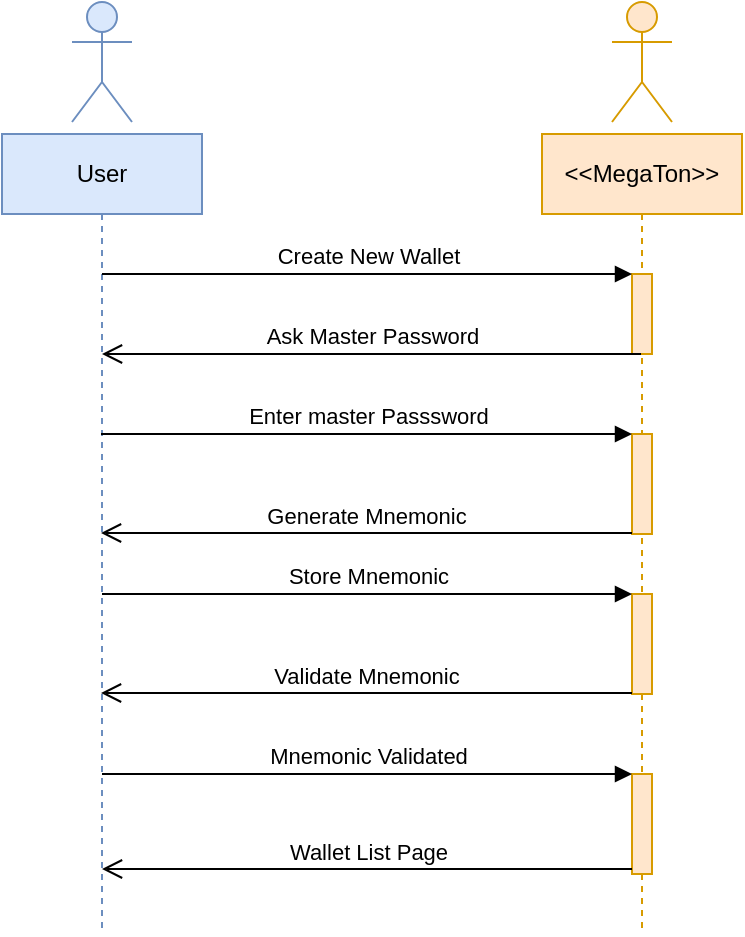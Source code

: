 <mxfile version="14.6.5" type="device"><diagram id="ZvAxGqI8msHbBobTTG38" name="Page-1"><mxGraphModel dx="1038" dy="491" grid="1" gridSize="10" guides="1" tooltips="1" connect="1" arrows="1" fold="1" page="1" pageScale="1" pageWidth="850" pageHeight="1100" math="0" shadow="0"><root><mxCell id="0"/><mxCell id="1" parent="0"/><mxCell id="CHY27TlNVD-8zaJiIHFd-1" value="&amp;lt;&amp;lt;MegaTon&amp;gt;&amp;gt;" style="shape=umlLifeline;perimeter=lifelinePerimeter;whiteSpace=wrap;html=1;container=1;collapsible=0;recursiveResize=0;outlineConnect=0;fillColor=#ffe6cc;strokeColor=#d79b00;" vertex="1" parent="1"><mxGeometry x="310" y="70" width="100" height="400" as="geometry"/></mxCell><mxCell id="CHY27TlNVD-8zaJiIHFd-6" value="" style="html=1;points=[];perimeter=orthogonalPerimeter;fillColor=#ffe6cc;strokeColor=#d79b00;" vertex="1" parent="CHY27TlNVD-8zaJiIHFd-1"><mxGeometry x="45" y="70" width="10" height="40" as="geometry"/></mxCell><mxCell id="CHY27TlNVD-8zaJiIHFd-10" value="" style="html=1;points=[];perimeter=orthogonalPerimeter;fillColor=#ffe6cc;strokeColor=#d79b00;" vertex="1" parent="CHY27TlNVD-8zaJiIHFd-1"><mxGeometry x="45" y="150" width="10" height="50" as="geometry"/></mxCell><mxCell id="CHY27TlNVD-8zaJiIHFd-13" value="" style="html=1;points=[];perimeter=orthogonalPerimeter;fillColor=#ffe6cc;strokeColor=#d79b00;" vertex="1" parent="CHY27TlNVD-8zaJiIHFd-1"><mxGeometry x="45" y="230" width="10" height="50" as="geometry"/></mxCell><mxCell id="CHY27TlNVD-8zaJiIHFd-17" value="" style="html=1;points=[];perimeter=orthogonalPerimeter;fillColor=#ffe6cc;strokeColor=#d79b00;" vertex="1" parent="CHY27TlNVD-8zaJiIHFd-1"><mxGeometry x="45" y="320" width="10" height="50" as="geometry"/></mxCell><mxCell id="CHY27TlNVD-8zaJiIHFd-2" value="User" style="shape=umlLifeline;perimeter=lifelinePerimeter;whiteSpace=wrap;html=1;container=1;collapsible=0;recursiveResize=0;outlineConnect=0;fillColor=#dae8fc;strokeColor=#6c8ebf;" vertex="1" parent="1"><mxGeometry x="40" y="70" width="100" height="400" as="geometry"/></mxCell><mxCell id="CHY27TlNVD-8zaJiIHFd-3" value="" style="shape=umlActor;verticalLabelPosition=bottom;verticalAlign=top;html=1;fillColor=#ffe6cc;strokeColor=#d79b00;" vertex="1" parent="1"><mxGeometry x="345" y="4" width="30" height="60" as="geometry"/></mxCell><mxCell id="CHY27TlNVD-8zaJiIHFd-4" value="" style="shape=umlActor;verticalLabelPosition=bottom;verticalAlign=top;html=1;fillColor=#dae8fc;strokeColor=#6c8ebf;" vertex="1" parent="1"><mxGeometry x="75" y="4" width="30" height="60" as="geometry"/></mxCell><mxCell id="CHY27TlNVD-8zaJiIHFd-7" value="Create New Wallet" style="html=1;verticalAlign=bottom;endArrow=block;entryX=0;entryY=0;" edge="1" target="CHY27TlNVD-8zaJiIHFd-6" parent="1" source="CHY27TlNVD-8zaJiIHFd-2"><mxGeometry relative="1" as="geometry"><mxPoint x="155" y="140" as="sourcePoint"/></mxGeometry></mxCell><mxCell id="CHY27TlNVD-8zaJiIHFd-9" value="Ask Master Password" style="html=1;verticalAlign=bottom;endArrow=open;endSize=8;" edge="1" parent="1" source="CHY27TlNVD-8zaJiIHFd-1" target="CHY27TlNVD-8zaJiIHFd-2"><mxGeometry relative="1" as="geometry"><mxPoint x="230" y="220" as="sourcePoint"/><mxPoint x="100" y="220" as="targetPoint"/><Array as="points"><mxPoint x="160" y="180"/></Array></mxGeometry></mxCell><mxCell id="CHY27TlNVD-8zaJiIHFd-11" value="Enter master Passsword" style="html=1;verticalAlign=bottom;endArrow=block;entryX=0;entryY=0;" edge="1" target="CHY27TlNVD-8zaJiIHFd-10" parent="1"><mxGeometry relative="1" as="geometry"><mxPoint x="89.5" y="220.0" as="sourcePoint"/></mxGeometry></mxCell><mxCell id="CHY27TlNVD-8zaJiIHFd-12" value="Generate Mnemonic" style="html=1;verticalAlign=bottom;endArrow=open;endSize=8;exitX=0;exitY=0.95;" edge="1" parent="1"><mxGeometry relative="1" as="geometry"><mxPoint x="89.5" y="269.5" as="targetPoint"/><mxPoint x="355" y="269.5" as="sourcePoint"/></mxGeometry></mxCell><mxCell id="CHY27TlNVD-8zaJiIHFd-14" value="Store Mnemonic" style="html=1;verticalAlign=bottom;endArrow=block;entryX=0;entryY=0;" edge="1" target="CHY27TlNVD-8zaJiIHFd-13" parent="1" source="CHY27TlNVD-8zaJiIHFd-2"><mxGeometry relative="1" as="geometry"><mxPoint x="155" y="280" as="sourcePoint"/></mxGeometry></mxCell><mxCell id="CHY27TlNVD-8zaJiIHFd-15" value="Validate Mnemonic" style="html=1;verticalAlign=bottom;endArrow=open;endSize=8;exitX=0;exitY=0.95;" edge="1" parent="1"><mxGeometry relative="1" as="geometry"><mxPoint x="89.5" y="349.5" as="targetPoint"/><mxPoint x="355" y="349.5" as="sourcePoint"/></mxGeometry></mxCell><mxCell id="CHY27TlNVD-8zaJiIHFd-19" value="Wallet List Page" style="html=1;verticalAlign=bottom;endArrow=open;endSize=8;exitX=0;exitY=0.95;" edge="1" source="CHY27TlNVD-8zaJiIHFd-17" parent="1" target="CHY27TlNVD-8zaJiIHFd-2"><mxGeometry relative="1" as="geometry"><mxPoint x="155" y="446" as="targetPoint"/></mxGeometry></mxCell><mxCell id="CHY27TlNVD-8zaJiIHFd-18" value="Mnemonic Validated" style="html=1;verticalAlign=bottom;endArrow=block;entryX=0;entryY=0;" edge="1" target="CHY27TlNVD-8zaJiIHFd-17" parent="1" source="CHY27TlNVD-8zaJiIHFd-2"><mxGeometry relative="1" as="geometry"><mxPoint x="155" y="370" as="sourcePoint"/></mxGeometry></mxCell></root></mxGraphModel></diagram></mxfile>